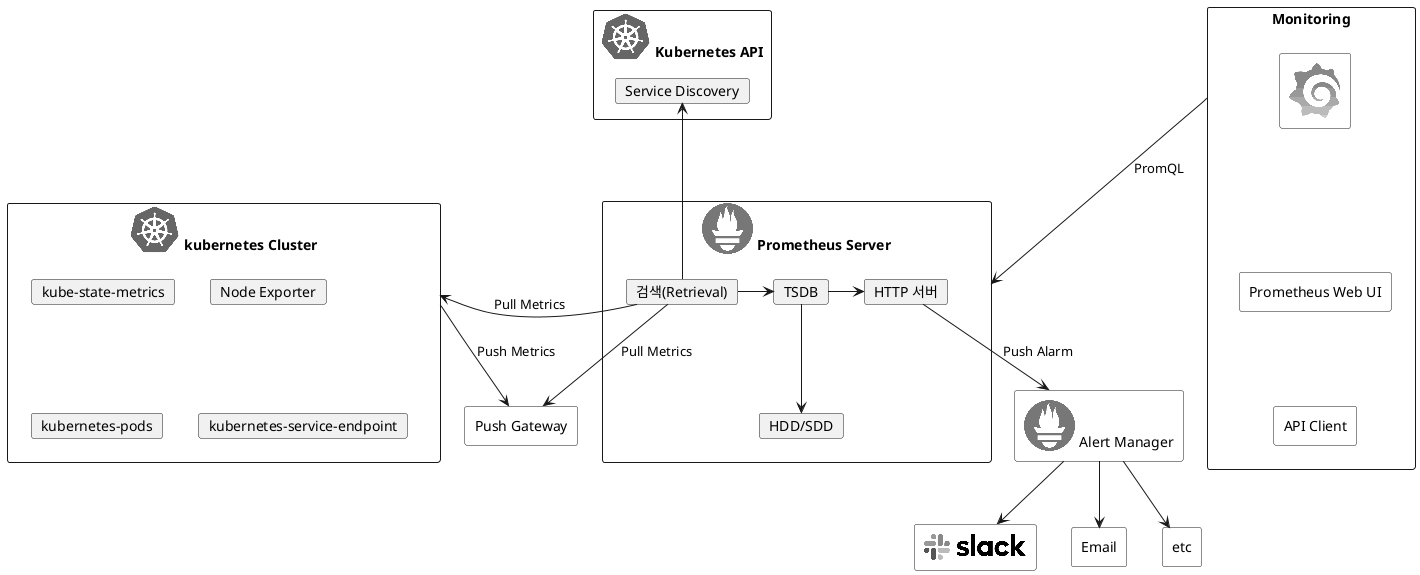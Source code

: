 @startuml

'skinparam linetype ortho
'!include <tupadr3/common>
!include <tupadr3/govicons/user>
!include <logos/prometheus.puml>
!include <logos/grafana.puml>
!include <logos/slack.puml>
!include <logos/kubernetes.puml>


rectangle "<$prometheus> Prometheus Server" as prometheusserver #white {
	card "검색(Retrieval)" as retrieval
	card "TSDB" as tsdb
	card "HTTP 서버" as http
	card "HDD/SDD" as storage

	retrieval -r-> tsdb
	tsdb -r-> http
	tsdb -d-> storage
}

rectangle "<$prometheus> Alert Manager" as alertManager #white

rectangle "<$kubernetes> Kubernetes API" as kubernetesapi #white {
	card "Service Discovery" as servicediscovery
}

rectangle "<$kubernetes> kubernetes Cluster" as kubernetescluster #white {
	card "kube-state-metrics" as kubestatemetrics
	card "Node Exporter" as nodeexporter
	card "kubernetes-pods" as kubernetespods
	card "kubernetes-service-endpoint" as kubernetesserviceendpoints
}

rectangle "Monitoring" as monitoring {
	rectangle "<$grafana>" as grafana #white
	rectangle "Prometheus Web UI" as ui #white
	rectangle "API Client" as apiClient #white

	grafana -[hidden]d- ui
	ui -[hidden]d- apiClient
}

rectangle "<$grafana>" as grafana #white
rectangle "<$slack>" as slack #white
'rectangle "<$kubernetes>" as kubernetes #white

rectangle "Push Gateway" as pushgateway #white
rectangle "Email" as email #white
rectangle "etc" as etc #white

kubernetescluster --> pushgateway :Push Metrics
retrieval -r-> kubernetescluster :Pull Metrics
retrieval -r-> pushgateway :Pull Metrics



retrieval -u-> servicediscovery
monitoring --> prometheusserver :PromQL
http --> alertManager :Push Alarm
alertManager --> slack
alertManager --> email
alertManager --> etc

@enduml
